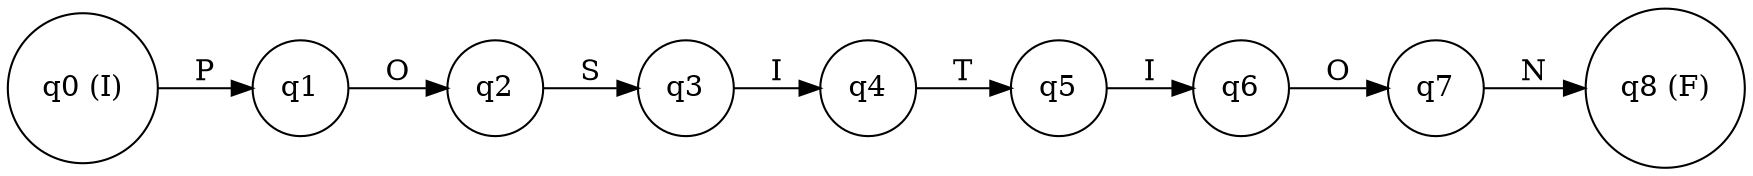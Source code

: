 digraph finite_state_machine {
rankdir=LR;
node [shape = circle];
q0 [label="q0 (I)"];
q1 [label="q1"];
q2 [label="q2"];
q3 [label="q3"];
q4 [label="q4"];
q5 [label="q5"];
q6 [label="q6"];
q7 [label="q7"];
q8 [label="q8 (F)"];
q0 -> q1 [label="P"];
q1 -> q2 [label="O"];
q2 -> q3 [label="S"];
q3 -> q4 [label="I"];
q4 -> q5 [label="T"];
q5 -> q6 [label="I"];
q6 -> q7 [label="O"];
q7 -> q8 [label="N"];
}